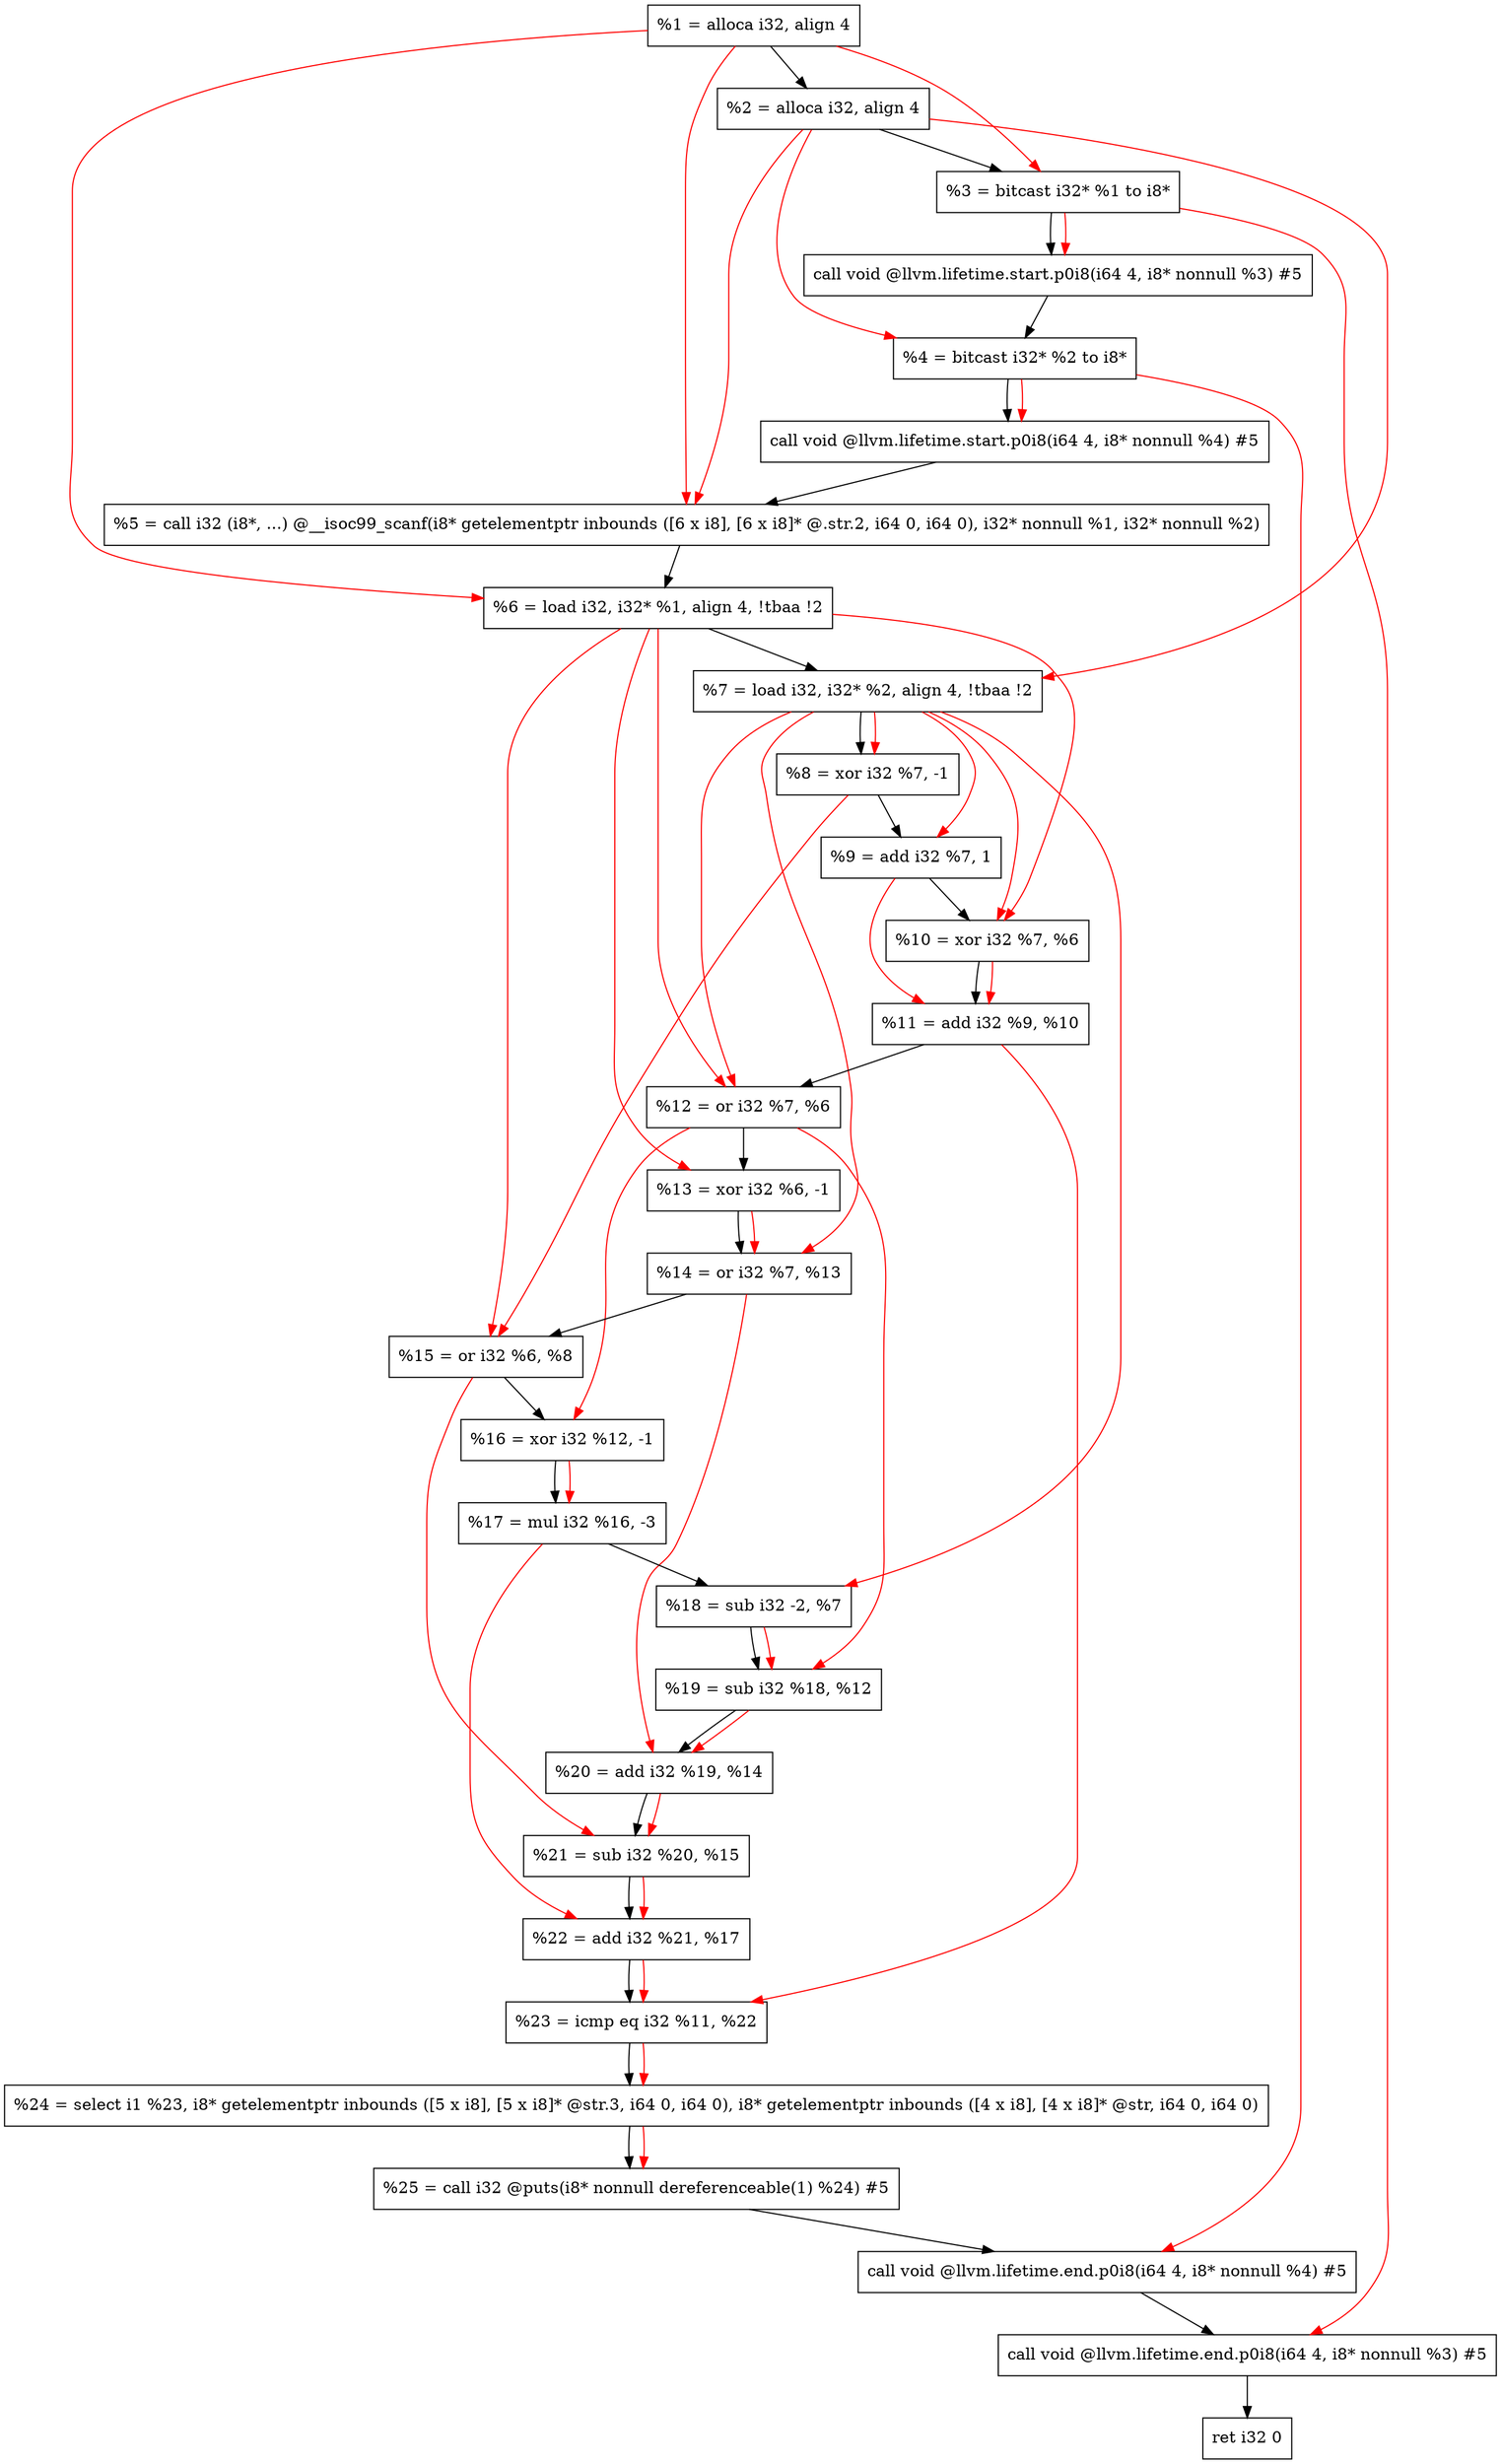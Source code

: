 digraph "DFG for'main' function" {
	Node0xccc7f8[shape=record, label="  %1 = alloca i32, align 4"];
	Node0xccc878[shape=record, label="  %2 = alloca i32, align 4"];
	Node0xccc908[shape=record, label="  %3 = bitcast i32* %1 to i8*"];
	Node0xcccd68[shape=record, label="  call void @llvm.lifetime.start.p0i8(i64 4, i8* nonnull %3) #5"];
	Node0xccce48[shape=record, label="  %4 = bitcast i32* %2 to i8*"];
	Node0xcccf68[shape=record, label="  call void @llvm.lifetime.start.p0i8(i64 4, i8* nonnull %4) #5"];
	Node0xccd1a0[shape=record, label="  %5 = call i32 (i8*, ...) @__isoc99_scanf(i8* getelementptr inbounds ([6 x i8], [6 x i8]* @.str.2, i64 0, i64 0), i32* nonnull %1, i32* nonnull %2)"];
	Node0xccd258[shape=record, label="  %6 = load i32, i32* %1, align 4, !tbaa !2"];
	Node0xcce1c8[shape=record, label="  %7 = load i32, i32* %2, align 4, !tbaa !2"];
	Node0xcce850[shape=record, label="  %8 = xor i32 %7, -1"];
	Node0xcce8c0[shape=record, label="  %9 = add i32 %7, 1"];
	Node0xcce930[shape=record, label="  %10 = xor i32 %7, %6"];
	Node0xcce9a0[shape=record, label="  %11 = add i32 %9, %10"];
	Node0xccea10[shape=record, label="  %12 = or i32 %7, %6"];
	Node0xccea80[shape=record, label="  %13 = xor i32 %6, -1"];
	Node0xcceaf0[shape=record, label="  %14 = or i32 %7, %13"];
	Node0xcceb60[shape=record, label="  %15 = or i32 %6, %8"];
	Node0xccebd0[shape=record, label="  %16 = xor i32 %12, -1"];
	Node0xccec40[shape=record, label="  %17 = mul i32 %16, -3"];
	Node0xccecb0[shape=record, label="  %18 = sub i32 -2, %7"];
	Node0xcced20[shape=record, label="  %19 = sub i32 %18, %12"];
	Node0xcced90[shape=record, label="  %20 = add i32 %19, %14"];
	Node0xccee00[shape=record, label="  %21 = sub i32 %20, %15"];
	Node0xccee70[shape=record, label="  %22 = add i32 %21, %17"];
	Node0xcceee0[shape=record, label="  %23 = icmp eq i32 %11, %22"];
	Node0xc6d9d8[shape=record, label="  %24 = select i1 %23, i8* getelementptr inbounds ([5 x i8], [5 x i8]* @str.3, i64 0, i64 0), i8* getelementptr inbounds ([4 x i8], [4 x i8]* @str, i64 0, i64 0)"];
	Node0xccef70[shape=record, label="  %25 = call i32 @puts(i8* nonnull dereferenceable(1) %24) #5"];
	Node0xccf1c8[shape=record, label="  call void @llvm.lifetime.end.p0i8(i64 4, i8* nonnull %4) #5"];
	Node0xccf328[shape=record, label="  call void @llvm.lifetime.end.p0i8(i64 4, i8* nonnull %3) #5"];
	Node0xccf3e8[shape=record, label="  ret i32 0"];
	Node0xccc7f8 -> Node0xccc878;
	Node0xccc878 -> Node0xccc908;
	Node0xccc908 -> Node0xcccd68;
	Node0xcccd68 -> Node0xccce48;
	Node0xccce48 -> Node0xcccf68;
	Node0xcccf68 -> Node0xccd1a0;
	Node0xccd1a0 -> Node0xccd258;
	Node0xccd258 -> Node0xcce1c8;
	Node0xcce1c8 -> Node0xcce850;
	Node0xcce850 -> Node0xcce8c0;
	Node0xcce8c0 -> Node0xcce930;
	Node0xcce930 -> Node0xcce9a0;
	Node0xcce9a0 -> Node0xccea10;
	Node0xccea10 -> Node0xccea80;
	Node0xccea80 -> Node0xcceaf0;
	Node0xcceaf0 -> Node0xcceb60;
	Node0xcceb60 -> Node0xccebd0;
	Node0xccebd0 -> Node0xccec40;
	Node0xccec40 -> Node0xccecb0;
	Node0xccecb0 -> Node0xcced20;
	Node0xcced20 -> Node0xcced90;
	Node0xcced90 -> Node0xccee00;
	Node0xccee00 -> Node0xccee70;
	Node0xccee70 -> Node0xcceee0;
	Node0xcceee0 -> Node0xc6d9d8;
	Node0xc6d9d8 -> Node0xccef70;
	Node0xccef70 -> Node0xccf1c8;
	Node0xccf1c8 -> Node0xccf328;
	Node0xccf328 -> Node0xccf3e8;
edge [color=red]
	Node0xccc7f8 -> Node0xccc908;
	Node0xccc908 -> Node0xcccd68;
	Node0xccc878 -> Node0xccce48;
	Node0xccce48 -> Node0xcccf68;
	Node0xccc7f8 -> Node0xccd1a0;
	Node0xccc878 -> Node0xccd1a0;
	Node0xccc7f8 -> Node0xccd258;
	Node0xccc878 -> Node0xcce1c8;
	Node0xcce1c8 -> Node0xcce850;
	Node0xcce1c8 -> Node0xcce8c0;
	Node0xcce1c8 -> Node0xcce930;
	Node0xccd258 -> Node0xcce930;
	Node0xcce8c0 -> Node0xcce9a0;
	Node0xcce930 -> Node0xcce9a0;
	Node0xcce1c8 -> Node0xccea10;
	Node0xccd258 -> Node0xccea10;
	Node0xccd258 -> Node0xccea80;
	Node0xcce1c8 -> Node0xcceaf0;
	Node0xccea80 -> Node0xcceaf0;
	Node0xccd258 -> Node0xcceb60;
	Node0xcce850 -> Node0xcceb60;
	Node0xccea10 -> Node0xccebd0;
	Node0xccebd0 -> Node0xccec40;
	Node0xcce1c8 -> Node0xccecb0;
	Node0xccecb0 -> Node0xcced20;
	Node0xccea10 -> Node0xcced20;
	Node0xcced20 -> Node0xcced90;
	Node0xcceaf0 -> Node0xcced90;
	Node0xcced90 -> Node0xccee00;
	Node0xcceb60 -> Node0xccee00;
	Node0xccee00 -> Node0xccee70;
	Node0xccec40 -> Node0xccee70;
	Node0xcce9a0 -> Node0xcceee0;
	Node0xccee70 -> Node0xcceee0;
	Node0xcceee0 -> Node0xc6d9d8;
	Node0xc6d9d8 -> Node0xccef70;
	Node0xccce48 -> Node0xccf1c8;
	Node0xccc908 -> Node0xccf328;
}
